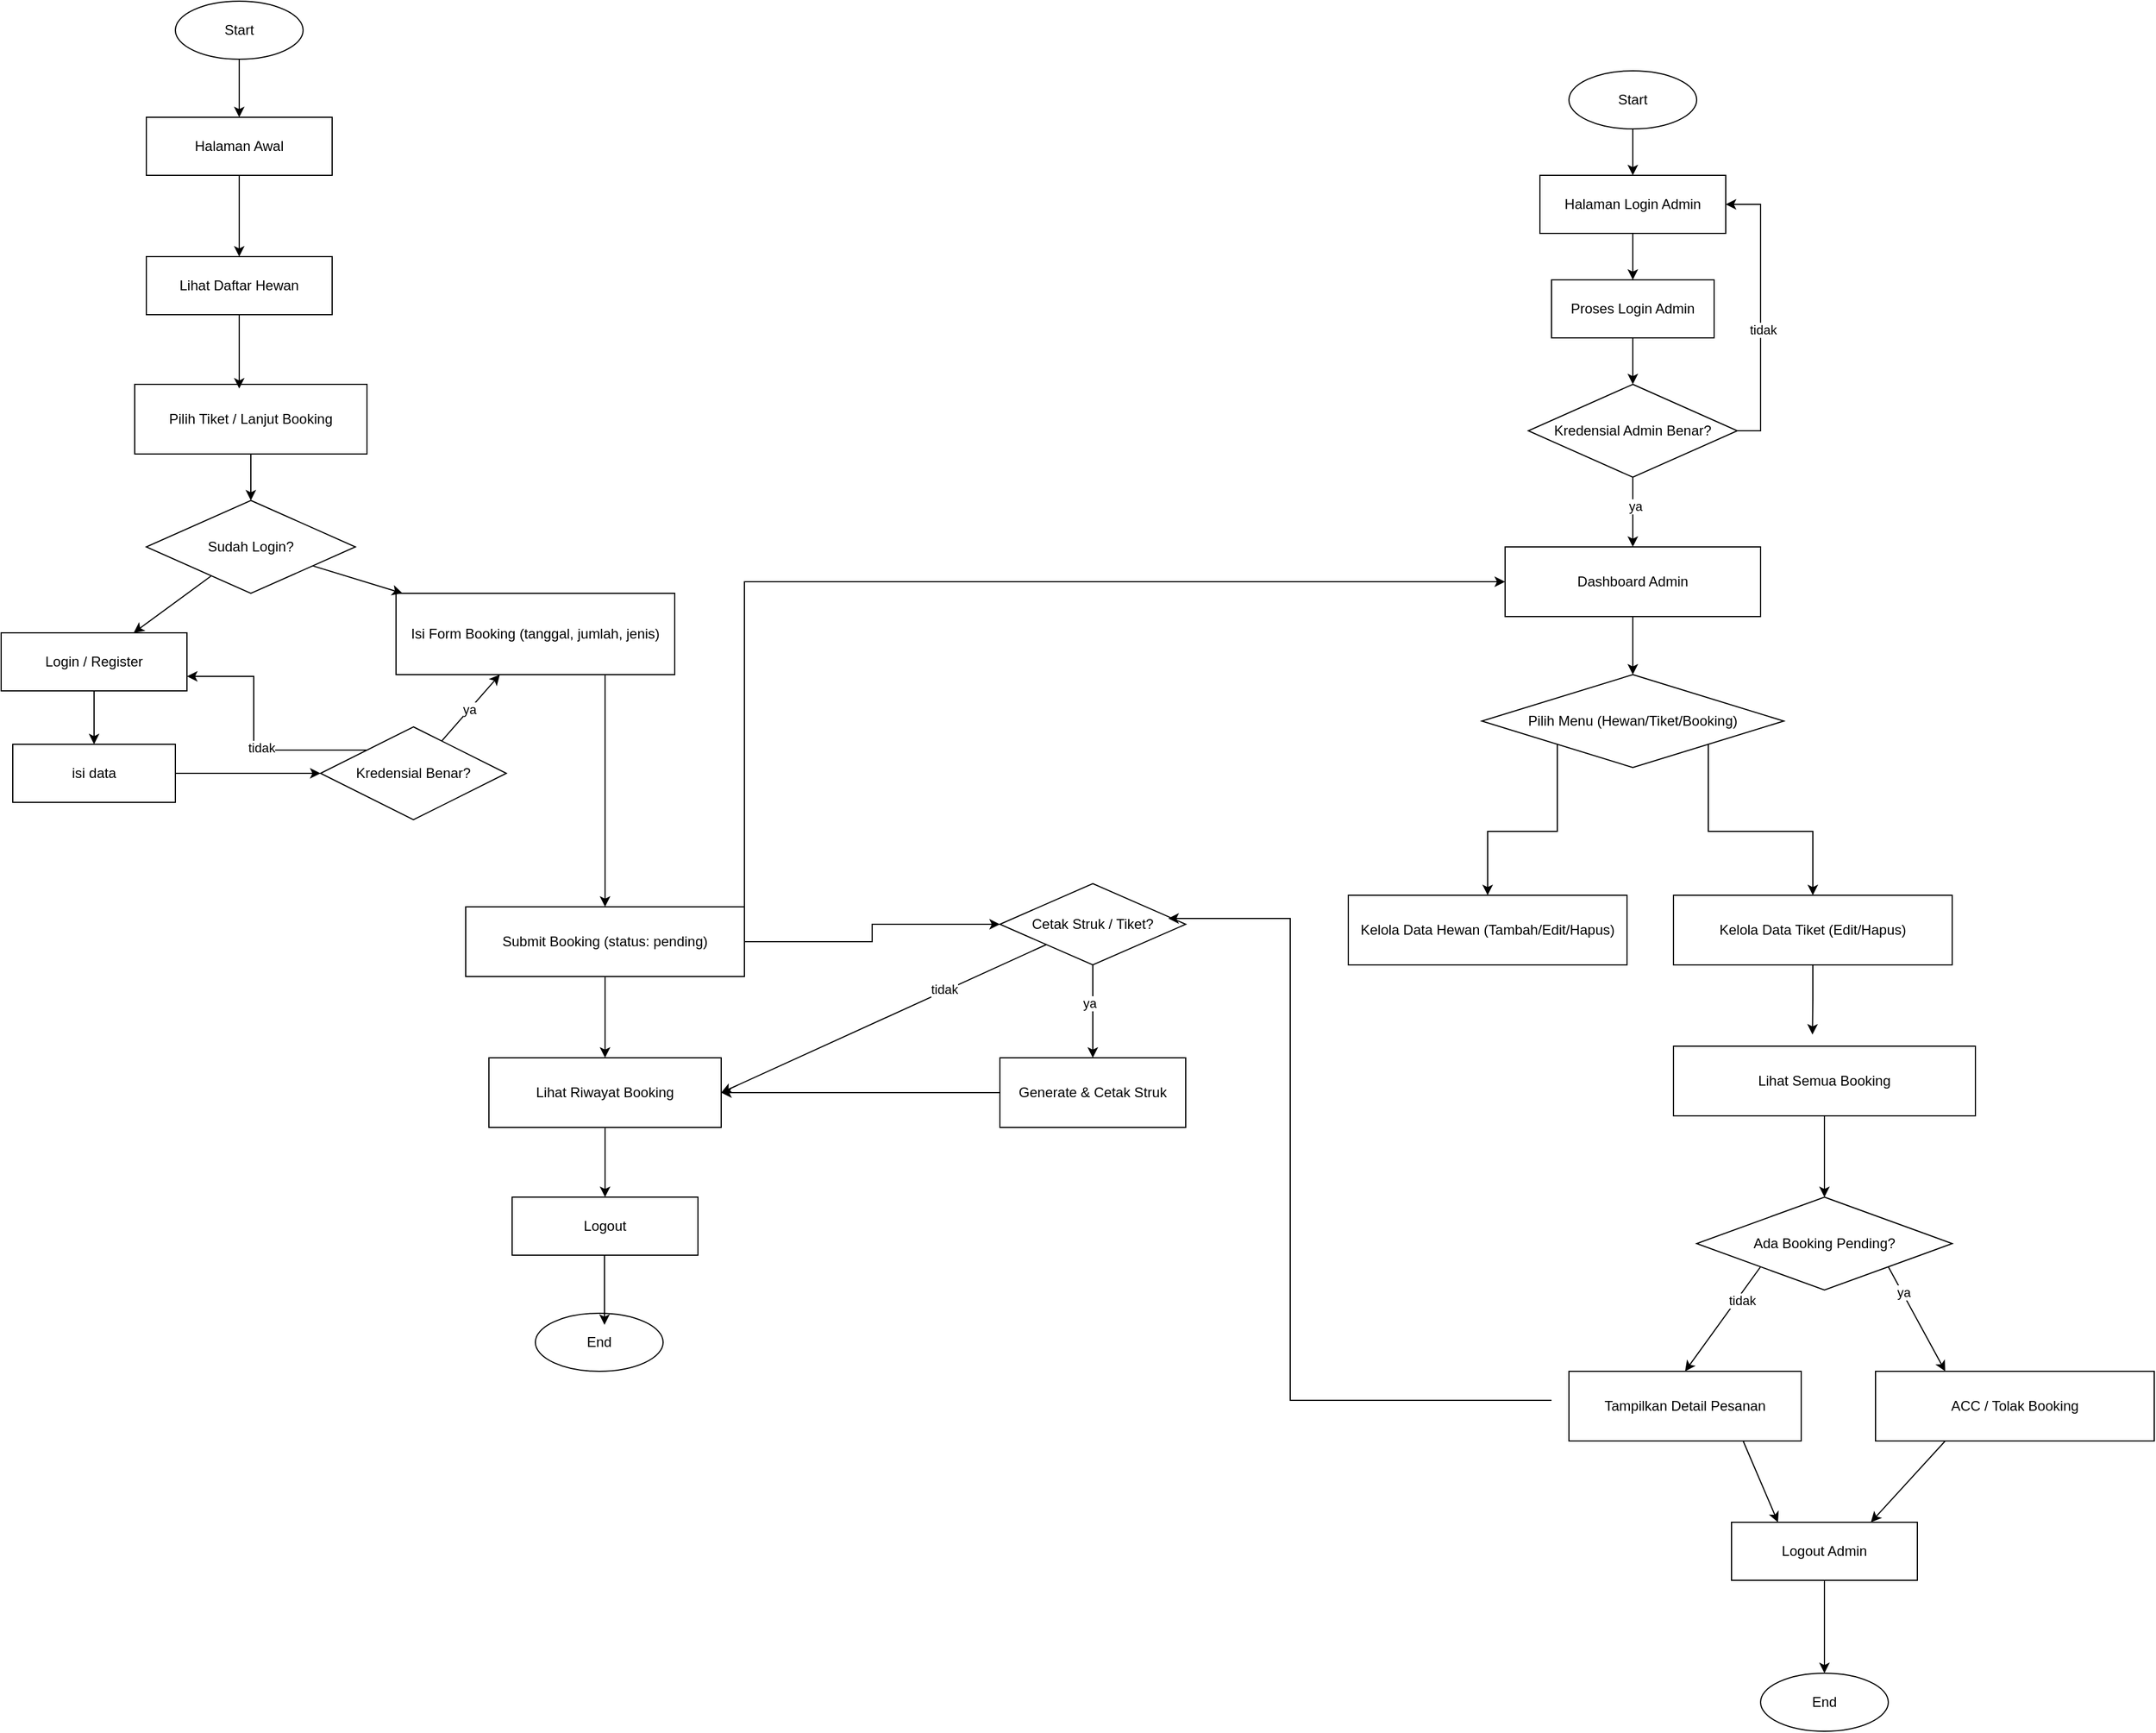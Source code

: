 <mxfile version="28.2.7">
  <diagram id="superflow" name="Flowchart Super Detail">
    <mxGraphModel dx="535684" dy="257780" grid="1" gridSize="10" guides="1" tooltips="1" connect="1" arrows="1" fold="1" page="1" pageScale="1" pageWidth="1169" pageHeight="827" math="0" shadow="0">
      <root>
        <mxCell id="0" />
        <mxCell id="1" parent="0" />
        <mxCell id="1amUDhfhZIu_v4LhFQTA-4" style="edgeStyle=orthogonalEdgeStyle;rounded=0;orthogonalLoop=1;jettySize=auto;html=1;exitX=0.5;exitY=1;exitDx=0;exitDy=0;entryX=0.5;entryY=0;entryDx=0;entryDy=0;" edge="1" parent="1" source="u_start" target="u_home">
          <mxGeometry relative="1" as="geometry" />
        </mxCell>
        <mxCell id="u_start" value="Start" style="ellipse;whiteSpace=wrap;html=1;strokeColor=#000000;fillColor=none;" parent="1" vertex="1">
          <mxGeometry x="50" y="-130" width="110" height="50" as="geometry" />
        </mxCell>
        <mxCell id="1amUDhfhZIu_v4LhFQTA-5" style="edgeStyle=orthogonalEdgeStyle;rounded=0;orthogonalLoop=1;jettySize=auto;html=1;exitX=0.5;exitY=1;exitDx=0;exitDy=0;entryX=0.5;entryY=0;entryDx=0;entryDy=0;" edge="1" parent="1" source="u_home" target="u_view_animals">
          <mxGeometry relative="1" as="geometry" />
        </mxCell>
        <mxCell id="u_home" value="Halaman Awal" style="rounded=0;whiteSpace=wrap;html=1;strokeColor=#000000;fillColor=none;" parent="1" vertex="1">
          <mxGeometry x="25" y="-30" width="160" height="50" as="geometry" />
        </mxCell>
        <mxCell id="u_view_animals" value="Lihat Daftar Hewan" style="rounded=0;whiteSpace=wrap;html=1;strokeColor=#000000;fillColor=none;" parent="1" vertex="1">
          <mxGeometry x="25" y="90" width="160" height="50" as="geometry" />
        </mxCell>
        <mxCell id="1amUDhfhZIu_v4LhFQTA-7" style="edgeStyle=orthogonalEdgeStyle;rounded=0;orthogonalLoop=1;jettySize=auto;html=1;exitX=0.5;exitY=1;exitDx=0;exitDy=0;entryX=0.5;entryY=0;entryDx=0;entryDy=0;" edge="1" parent="1" source="u_select_ticket" target="u_check_login">
          <mxGeometry relative="1" as="geometry" />
        </mxCell>
        <mxCell id="u_select_ticket" value="Pilih Tiket / Lanjut Booking" style="rounded=0;whiteSpace=wrap;html=1;strokeColor=#000000;fillColor=none;" parent="1" vertex="1">
          <mxGeometry x="15" y="200" width="200" height="60" as="geometry" />
        </mxCell>
        <mxCell id="u_check_login" value="Sudah Login?" style="rhombus;whiteSpace=wrap;html=1;strokeColor=#000000;fillColor=none;" parent="1" vertex="1">
          <mxGeometry x="25" y="300" width="180" height="80" as="geometry" />
        </mxCell>
        <mxCell id="u_login_register" value="Login / Register" style="rounded=0;whiteSpace=wrap;html=1;strokeColor=#000000;fillColor=none;" parent="1" vertex="1">
          <mxGeometry x="-100" y="414" width="160" height="50" as="geometry" />
        </mxCell>
        <mxCell id="1amUDhfhZIu_v4LhFQTA-10" style="edgeStyle=orthogonalEdgeStyle;rounded=0;orthogonalLoop=1;jettySize=auto;html=1;exitX=1;exitY=0.5;exitDx=0;exitDy=0;entryX=0;entryY=0.5;entryDx=0;entryDy=0;" edge="1" parent="1" source="u_login_process" target="u_login_result">
          <mxGeometry relative="1" as="geometry" />
        </mxCell>
        <mxCell id="u_login_process" value="isi data" style="rounded=0;whiteSpace=wrap;html=1;strokeColor=#000000;fillColor=none;" parent="1" vertex="1">
          <mxGeometry x="-90" y="510" width="140" height="50" as="geometry" />
        </mxCell>
        <mxCell id="1amUDhfhZIu_v4LhFQTA-11" style="edgeStyle=orthogonalEdgeStyle;rounded=0;orthogonalLoop=1;jettySize=auto;html=1;exitX=0;exitY=0;exitDx=0;exitDy=0;entryX=1;entryY=0.75;entryDx=0;entryDy=0;" edge="1" parent="1" source="u_login_result" target="u_login_register">
          <mxGeometry relative="1" as="geometry" />
        </mxCell>
        <mxCell id="1amUDhfhZIu_v4LhFQTA-12" value="tidak" style="edgeLabel;html=1;align=center;verticalAlign=middle;resizable=0;points=[];" vertex="1" connectable="0" parent="1amUDhfhZIu_v4LhFQTA-11">
          <mxGeometry x="-0.167" y="-2" relative="1" as="geometry">
            <mxPoint as="offset" />
          </mxGeometry>
        </mxCell>
        <mxCell id="u_login_result" value="Kredensial Benar?" style="rhombus;whiteSpace=wrap;html=1;strokeColor=#000000;fillColor=none;" parent="1" vertex="1">
          <mxGeometry x="175" y="495" width="160" height="80" as="geometry" />
        </mxCell>
        <mxCell id="1amUDhfhZIu_v4LhFQTA-14" style="edgeStyle=orthogonalEdgeStyle;rounded=0;orthogonalLoop=1;jettySize=auto;html=1;exitX=0.75;exitY=1;exitDx=0;exitDy=0;entryX=0.5;entryY=0;entryDx=0;entryDy=0;" edge="1" parent="1" source="u_fill_booking" target="u_submit_booking">
          <mxGeometry relative="1" as="geometry" />
        </mxCell>
        <mxCell id="u_fill_booking" value="Isi Form Booking (tanggal, jumlah, jenis)" style="rounded=0;whiteSpace=wrap;html=1;strokeColor=#000000;fillColor=none;" parent="1" vertex="1">
          <mxGeometry x="240" y="380" width="240" height="70" as="geometry" />
        </mxCell>
        <mxCell id="1amUDhfhZIu_v4LhFQTA-15" style="edgeStyle=orthogonalEdgeStyle;rounded=0;orthogonalLoop=1;jettySize=auto;html=1;exitX=0.5;exitY=1;exitDx=0;exitDy=0;entryX=0.5;entryY=0;entryDx=0;entryDy=0;" edge="1" parent="1" source="u_submit_booking" target="u_view_history">
          <mxGeometry relative="1" as="geometry" />
        </mxCell>
        <mxCell id="1amUDhfhZIu_v4LhFQTA-20" style="edgeStyle=orthogonalEdgeStyle;rounded=0;orthogonalLoop=1;jettySize=auto;html=1;exitX=1;exitY=0.5;exitDx=0;exitDy=0;entryX=0;entryY=0.5;entryDx=0;entryDy=0;" edge="1" parent="1" source="u_submit_booking" target="a_dashboard">
          <mxGeometry relative="1" as="geometry">
            <Array as="points">
              <mxPoint x="540" y="370" />
            </Array>
          </mxGeometry>
        </mxCell>
        <mxCell id="1amUDhfhZIu_v4LhFQTA-32" style="edgeStyle=orthogonalEdgeStyle;rounded=0;orthogonalLoop=1;jettySize=auto;html=1;exitX=1;exitY=0.5;exitDx=0;exitDy=0;entryX=0;entryY=0.5;entryDx=0;entryDy=0;" edge="1" parent="1" source="u_submit_booking" target="u_print_option">
          <mxGeometry relative="1" as="geometry" />
        </mxCell>
        <mxCell id="u_submit_booking" value="Submit Booking (status: pending)" style="rounded=0;whiteSpace=wrap;html=1;strokeColor=#000000;fillColor=none;" parent="1" vertex="1">
          <mxGeometry x="300" y="650" width="240" height="60" as="geometry" />
        </mxCell>
        <mxCell id="1amUDhfhZIu_v4LhFQTA-49" style="edgeStyle=orthogonalEdgeStyle;rounded=0;orthogonalLoop=1;jettySize=auto;html=1;exitX=0;exitY=0.5;exitDx=0;exitDy=0;entryX=1;entryY=0.5;entryDx=0;entryDy=0;" edge="1" parent="1">
          <mxGeometry relative="1" as="geometry">
            <mxPoint x="1235.0" y="1075.0" as="sourcePoint" />
            <mxPoint x="905.0" y="660.0" as="targetPoint" />
            <Array as="points">
              <mxPoint x="1010" y="1075" />
              <mxPoint x="1010" y="660" />
            </Array>
          </mxGeometry>
        </mxCell>
        <mxCell id="u_view_order_detail" value="Tampilkan Detail Pesanan" style="rounded=0;whiteSpace=wrap;html=1;strokeColor=#000000;fillColor=none;" parent="1" vertex="1">
          <mxGeometry x="1250" y="1050" width="200" height="60" as="geometry" />
        </mxCell>
        <mxCell id="1amUDhfhZIu_v4LhFQTA-33" style="edgeStyle=orthogonalEdgeStyle;rounded=0;orthogonalLoop=1;jettySize=auto;html=1;exitX=0.5;exitY=1;exitDx=0;exitDy=0;entryX=0.5;entryY=0;entryDx=0;entryDy=0;" edge="1" parent="1" source="u_print_option" target="u_print">
          <mxGeometry relative="1" as="geometry" />
        </mxCell>
        <mxCell id="1amUDhfhZIu_v4LhFQTA-38" value="ya" style="edgeLabel;html=1;align=center;verticalAlign=middle;resizable=0;points=[];" vertex="1" connectable="0" parent="1amUDhfhZIu_v4LhFQTA-33">
          <mxGeometry x="-0.184" y="-3" relative="1" as="geometry">
            <mxPoint as="offset" />
          </mxGeometry>
        </mxCell>
        <mxCell id="u_print_option" value="Cetak Struk / Tiket?" style="rhombus;whiteSpace=wrap;html=1;strokeColor=#000000;fillColor=none;" parent="1" vertex="1">
          <mxGeometry x="760" y="630" width="160" height="70" as="geometry" />
        </mxCell>
        <mxCell id="1amUDhfhZIu_v4LhFQTA-39" style="edgeStyle=orthogonalEdgeStyle;rounded=0;orthogonalLoop=1;jettySize=auto;html=1;exitX=0;exitY=0.5;exitDx=0;exitDy=0;" edge="1" parent="1" source="u_print" target="u_view_history">
          <mxGeometry relative="1" as="geometry" />
        </mxCell>
        <mxCell id="u_print" value="Generate &amp; Cetak Struk" style="rounded=0;whiteSpace=wrap;html=1;strokeColor=#000000;fillColor=none;" parent="1" vertex="1">
          <mxGeometry x="760" y="780" width="160" height="60" as="geometry" />
        </mxCell>
        <mxCell id="1amUDhfhZIu_v4LhFQTA-16" style="edgeStyle=orthogonalEdgeStyle;rounded=0;orthogonalLoop=1;jettySize=auto;html=1;exitX=0.5;exitY=1;exitDx=0;exitDy=0;entryX=0.5;entryY=0;entryDx=0;entryDy=0;" edge="1" parent="1" source="u_view_history" target="u_logout">
          <mxGeometry relative="1" as="geometry" />
        </mxCell>
        <mxCell id="u_view_history" value="Lihat Riwayat Booking" style="rounded=0;whiteSpace=wrap;html=1;strokeColor=#000000;fillColor=none;" parent="1" vertex="1">
          <mxGeometry x="320" y="780" width="200" height="60" as="geometry" />
        </mxCell>
        <mxCell id="u_logout" value="Logout" style="rounded=0;whiteSpace=wrap;html=1;strokeColor=#000000;fillColor=none;" parent="1" vertex="1">
          <mxGeometry x="340" y="900" width="160" height="50" as="geometry" />
        </mxCell>
        <mxCell id="u_end" value="End" style="ellipse;whiteSpace=wrap;html=1;strokeColor=#000000;fillColor=none;" parent="1" vertex="1">
          <mxGeometry x="360" y="1000" width="110" height="50" as="geometry" />
        </mxCell>
        <mxCell id="1amUDhfhZIu_v4LhFQTA-21" style="edgeStyle=orthogonalEdgeStyle;rounded=0;orthogonalLoop=1;jettySize=auto;html=1;exitX=0.5;exitY=1;exitDx=0;exitDy=0;entryX=0.5;entryY=0;entryDx=0;entryDy=0;" edge="1" parent="1" source="a_start" target="a_login_page">
          <mxGeometry relative="1" as="geometry" />
        </mxCell>
        <mxCell id="a_start" value="Start" style="ellipse;whiteSpace=wrap;html=1;strokeColor=#000000;fillColor=none;" parent="1" vertex="1">
          <mxGeometry x="1250" y="-70" width="110" height="50" as="geometry" />
        </mxCell>
        <mxCell id="1amUDhfhZIu_v4LhFQTA-22" style="edgeStyle=orthogonalEdgeStyle;rounded=0;orthogonalLoop=1;jettySize=auto;html=1;exitX=0.5;exitY=1;exitDx=0;exitDy=0;entryX=0.5;entryY=0;entryDx=0;entryDy=0;" edge="1" parent="1" source="a_login_page" target="a_login_proc">
          <mxGeometry relative="1" as="geometry" />
        </mxCell>
        <mxCell id="a_login_page" value="Halaman Login Admin" style="rounded=0;whiteSpace=wrap;html=1;strokeColor=#000000;fillColor=none;" parent="1" vertex="1">
          <mxGeometry x="1225" y="20" width="160" height="50" as="geometry" />
        </mxCell>
        <mxCell id="1amUDhfhZIu_v4LhFQTA-23" style="edgeStyle=orthogonalEdgeStyle;rounded=0;orthogonalLoop=1;jettySize=auto;html=1;exitX=0.5;exitY=1;exitDx=0;exitDy=0;entryX=0.5;entryY=0;entryDx=0;entryDy=0;" edge="1" parent="1" source="a_login_proc" target="a_login_valid">
          <mxGeometry relative="1" as="geometry" />
        </mxCell>
        <mxCell id="a_login_proc" value="Proses Login Admin" style="rounded=0;whiteSpace=wrap;html=1;strokeColor=#000000;fillColor=none;" parent="1" vertex="1">
          <mxGeometry x="1235" y="110" width="140" height="50" as="geometry" />
        </mxCell>
        <mxCell id="1amUDhfhZIu_v4LhFQTA-24" style="edgeStyle=orthogonalEdgeStyle;rounded=0;orthogonalLoop=1;jettySize=auto;html=1;exitX=1;exitY=0.5;exitDx=0;exitDy=0;entryX=1;entryY=0.5;entryDx=0;entryDy=0;" edge="1" parent="1" source="a_login_valid" target="a_login_page">
          <mxGeometry relative="1" as="geometry" />
        </mxCell>
        <mxCell id="1amUDhfhZIu_v4LhFQTA-25" value="tidak" style="edgeLabel;html=1;align=center;verticalAlign=middle;resizable=0;points=[];" vertex="1" connectable="0" parent="1amUDhfhZIu_v4LhFQTA-24">
          <mxGeometry x="-0.127" y="-2" relative="1" as="geometry">
            <mxPoint as="offset" />
          </mxGeometry>
        </mxCell>
        <mxCell id="1amUDhfhZIu_v4LhFQTA-26" style="edgeStyle=orthogonalEdgeStyle;rounded=0;orthogonalLoop=1;jettySize=auto;html=1;exitX=0.5;exitY=1;exitDx=0;exitDy=0;entryX=0.5;entryY=0;entryDx=0;entryDy=0;" edge="1" parent="1" source="a_login_valid" target="a_dashboard">
          <mxGeometry relative="1" as="geometry" />
        </mxCell>
        <mxCell id="1amUDhfhZIu_v4LhFQTA-27" value="ya" style="edgeLabel;html=1;align=center;verticalAlign=middle;resizable=0;points=[];" vertex="1" connectable="0" parent="1amUDhfhZIu_v4LhFQTA-26">
          <mxGeometry x="-0.163" y="2" relative="1" as="geometry">
            <mxPoint as="offset" />
          </mxGeometry>
        </mxCell>
        <mxCell id="a_login_valid" value="Kredensial Admin Benar?" style="rhombus;whiteSpace=wrap;html=1;strokeColor=#000000;fillColor=none;" parent="1" vertex="1">
          <mxGeometry x="1215" y="200" width="180" height="80" as="geometry" />
        </mxCell>
        <mxCell id="1amUDhfhZIu_v4LhFQTA-28" style="edgeStyle=orthogonalEdgeStyle;rounded=0;orthogonalLoop=1;jettySize=auto;html=1;exitX=0.5;exitY=1;exitDx=0;exitDy=0;entryX=0.5;entryY=0;entryDx=0;entryDy=0;" edge="1" parent="1" source="a_dashboard" target="a_choose_menu">
          <mxGeometry relative="1" as="geometry" />
        </mxCell>
        <mxCell id="a_dashboard" value="Dashboard Admin" style="rounded=0;whiteSpace=wrap;html=1;strokeColor=#000000;fillColor=none;" parent="1" vertex="1">
          <mxGeometry x="1195" y="340" width="220" height="60" as="geometry" />
        </mxCell>
        <mxCell id="1amUDhfhZIu_v4LhFQTA-29" style="edgeStyle=orthogonalEdgeStyle;rounded=0;orthogonalLoop=1;jettySize=auto;html=1;exitX=0;exitY=1;exitDx=0;exitDy=0;" edge="1" parent="1" source="a_choose_menu" target="a_manage_animals">
          <mxGeometry relative="1" as="geometry" />
        </mxCell>
        <mxCell id="1amUDhfhZIu_v4LhFQTA-30" style="edgeStyle=orthogonalEdgeStyle;rounded=0;orthogonalLoop=1;jettySize=auto;html=1;exitX=1;exitY=1;exitDx=0;exitDy=0;entryX=0.5;entryY=0;entryDx=0;entryDy=0;" edge="1" parent="1" source="a_choose_menu" target="a_manage_tickets">
          <mxGeometry relative="1" as="geometry" />
        </mxCell>
        <mxCell id="a_choose_menu" value="Pilih Menu (Hewan/Tiket/Booking)" style="rhombus;whiteSpace=wrap;html=1;strokeColor=#000000;fillColor=none;" parent="1" vertex="1">
          <mxGeometry x="1175" y="450" width="260" height="80" as="geometry" />
        </mxCell>
        <mxCell id="a_manage_animals" value="Kelola Data Hewan (Tambah/Edit/Hapus)" style="rounded=0;whiteSpace=wrap;html=1;strokeColor=#000000;fillColor=none;" parent="1" vertex="1">
          <mxGeometry x="1060" y="640" width="240" height="60" as="geometry" />
        </mxCell>
        <mxCell id="1amUDhfhZIu_v4LhFQTA-41" style="edgeStyle=orthogonalEdgeStyle;rounded=0;orthogonalLoop=1;jettySize=auto;html=1;exitX=0.5;exitY=1;exitDx=0;exitDy=0;" edge="1" parent="1" source="a_manage_tickets">
          <mxGeometry relative="1" as="geometry">
            <mxPoint x="1459.667" y="760" as="targetPoint" />
          </mxGeometry>
        </mxCell>
        <mxCell id="a_manage_tickets" value="Kelola Data Tiket (Edit/Hapus)" style="rounded=0;whiteSpace=wrap;html=1;strokeColor=#000000;fillColor=none;" parent="1" vertex="1">
          <mxGeometry x="1340" y="640" width="240" height="60" as="geometry" />
        </mxCell>
        <mxCell id="a_view_bookings" value="Lihat Semua Booking" style="rounded=0;whiteSpace=wrap;html=1;strokeColor=#000000;fillColor=none;" parent="1" vertex="1">
          <mxGeometry x="1340" y="770" width="260" height="60" as="geometry" />
        </mxCell>
        <mxCell id="a_pending_check" value="Ada Booking Pending?" style="rhombus;whiteSpace=wrap;html=1;strokeColor=#000000;fillColor=none;" parent="1" vertex="1">
          <mxGeometry x="1360" y="900" width="220" height="80" as="geometry" />
        </mxCell>
        <mxCell id="a_acc_reject" value="ACC / Tolak Booking" style="rounded=0;whiteSpace=wrap;html=1;strokeColor=#000000;fillColor=none;" parent="1" vertex="1">
          <mxGeometry x="1514" y="1050" width="240" height="60" as="geometry" />
        </mxCell>
        <mxCell id="a_logout" value="Logout Admin" style="rounded=0;whiteSpace=wrap;html=1;strokeColor=#000000;fillColor=none;" parent="1" vertex="1">
          <mxGeometry x="1390" y="1180" width="160" height="50" as="geometry" />
        </mxCell>
        <mxCell id="a_end" value="End" style="ellipse;whiteSpace=wrap;html=1;strokeColor=#000000;fillColor=none;" parent="1" vertex="1">
          <mxGeometry x="1415" y="1310" width="110" height="50" as="geometry" />
        </mxCell>
        <mxCell id="e1" parent="1" source="u_start" target="u_home" edge="1" />
        <mxCell id="e2" parent="1" source="u_home" target="u_view_animals" edge="1" />
        <mxCell id="e3" parent="1" source="u_view_animals" target="u_select_ticket" edge="1" />
        <mxCell id="e4" parent="1" source="u_select_ticket" target="u_check_login" edge="1" />
        <mxCell id="e5" parent="1" source="u_check_login" target="u_login_register" edge="1">
          <mxGeometry relative="1" as="geometry">
            <mxPoint x="110" y="470" as="targetPoint" />
          </mxGeometry>
        </mxCell>
        <mxCell id="e6" parent="1" source="u_login_register" target="u_login_process" edge="1" />
        <mxCell id="e7" parent="1" source="u_login_process" target="u_login_result" edge="1" />
        <mxCell id="e8" parent="1" source="u_login_result" target="u_fill_booking" edge="1">
          <mxGeometry relative="1" as="geometry">
            <mxPoint x="260" y="620" as="targetPoint" />
          </mxGeometry>
        </mxCell>
        <mxCell id="1amUDhfhZIu_v4LhFQTA-13" value="ya" style="edgeLabel;html=1;align=center;verticalAlign=middle;resizable=0;points=[];" vertex="1" connectable="0" parent="e8">
          <mxGeometry x="-0.049" y="1" relative="1" as="geometry">
            <mxPoint as="offset" />
          </mxGeometry>
        </mxCell>
        <mxCell id="e9" parent="1" source="u_check_login" target="u_fill_booking" edge="1">
          <mxGeometry relative="1" as="geometry">
            <mxPoint x="130" y="620" as="targetPoint" />
          </mxGeometry>
        </mxCell>
        <mxCell id="e10" parent="1" source="u_fill_booking" target="u_submit_booking" edge="1" />
        <mxCell id="e11" parent="1" source="u_submit_booking" target="u_view_order_detail" edge="1" />
        <mxCell id="e12" parent="1" source="u_view_order_detail" target="u_print_option" edge="1" />
        <mxCell id="e13" parent="1" source="u_print_option" target="u_print" edge="1" />
        <mxCell id="e14" parent="1" source="u_print_option" target="u_view_history" edge="1" />
        <mxCell id="e15" parent="1" source="u_view_history" target="u_logout" edge="1" />
        <mxCell id="e16" parent="1" source="u_view_order_detail" target="u_logout" edge="1" />
        <mxCell id="e17" parent="1" source="u_logout" target="u_end" edge="1" />
        <mxCell id="ae1" parent="1" source="a_start" target="a_login_page" edge="1" />
        <mxCell id="ae2" parent="1" source="a_login_page" target="a_login_proc" edge="1" />
        <mxCell id="ae3" parent="1" source="a_login_proc" target="a_login_valid" edge="1" />
        <mxCell id="ae4" parent="1" source="a_login_valid" target="a_dashboard" edge="1" />
        <mxCell id="ae5" parent="1" source="a_dashboard" target="a_choose_menu" edge="1" />
        <mxCell id="ae6" parent="1" source="a_choose_menu" target="a_manage_animals" edge="1" />
        <mxCell id="ae7" parent="1" source="a_choose_menu" target="a_manage_tickets" edge="1" />
        <mxCell id="ae8" parent="1" source="a_choose_menu" target="a_view_bookings" edge="1" />
        <mxCell id="ae9" parent="1" source="a_view_bookings" target="a_pending_check" edge="1" />
        <mxCell id="ae10" parent="1" source="a_pending_check" target="a_acc_reject" edge="1" />
        <mxCell id="ae11" parent="1" source="a_acc_reject" target="a_logout" edge="1" />
        <mxCell id="ae12" parent="1" source="a_logout" target="a_end" edge="1" />
        <mxCell id="ae13" parent="1" source="a_manage_animals" target="a_choose_menu" edge="1" />
        <mxCell id="ae14" parent="1" source="a_manage_tickets" target="a_choose_menu" edge="1" />
        <mxCell id="ae15" parent="1" source="a_acc_reject" target="u_view_order_detail" edge="1" />
        <mxCell id="1amUDhfhZIu_v4LhFQTA-1" style="edgeStyle=orthogonalEdgeStyle;rounded=0;orthogonalLoop=1;jettySize=auto;html=1;exitX=0.5;exitY=1;exitDx=0;exitDy=0;" edge="1" parent="1" source="a_login_page" target="a_login_page">
          <mxGeometry relative="1" as="geometry" />
        </mxCell>
        <mxCell id="1amUDhfhZIu_v4LhFQTA-6" style="edgeStyle=orthogonalEdgeStyle;rounded=0;orthogonalLoop=1;jettySize=auto;html=1;exitX=0.5;exitY=1;exitDx=0;exitDy=0;entryX=0.45;entryY=0.061;entryDx=0;entryDy=0;entryPerimeter=0;" edge="1" parent="1" source="u_view_animals" target="u_select_ticket">
          <mxGeometry relative="1" as="geometry" />
        </mxCell>
        <mxCell id="1amUDhfhZIu_v4LhFQTA-8" style="edgeStyle=orthogonalEdgeStyle;rounded=0;orthogonalLoop=1;jettySize=auto;html=1;exitX=0.5;exitY=1;exitDx=0;exitDy=0;entryX=0.5;entryY=0;entryDx=0;entryDy=0;" edge="1" parent="1" source="u_login_register" target="u_login_process">
          <mxGeometry relative="1" as="geometry" />
        </mxCell>
        <mxCell id="1amUDhfhZIu_v4LhFQTA-19" style="edgeStyle=orthogonalEdgeStyle;rounded=0;orthogonalLoop=1;jettySize=auto;html=1;exitX=0.5;exitY=1;exitDx=0;exitDy=0;entryX=0.5;entryY=0;entryDx=0;entryDy=0;" edge="1" parent="1">
          <mxGeometry relative="1" as="geometry">
            <mxPoint x="419.52" y="950" as="sourcePoint" />
            <mxPoint x="419.52" y="1010" as="targetPoint" />
          </mxGeometry>
        </mxCell>
        <mxCell id="1amUDhfhZIu_v4LhFQTA-36" value="" style="endArrow=classic;html=1;rounded=0;entryX=1;entryY=0.5;entryDx=0;entryDy=0;exitX=0;exitY=1;exitDx=0;exitDy=0;" edge="1" parent="1" source="u_print_option" target="u_view_history">
          <mxGeometry width="50" height="50" relative="1" as="geometry">
            <mxPoint x="770" y="830" as="sourcePoint" />
            <mxPoint x="820" y="780" as="targetPoint" />
          </mxGeometry>
        </mxCell>
        <mxCell id="1amUDhfhZIu_v4LhFQTA-37" value="tidak" style="edgeLabel;html=1;align=center;verticalAlign=middle;resizable=0;points=[];" vertex="1" connectable="0" parent="1amUDhfhZIu_v4LhFQTA-36">
          <mxGeometry x="-0.378" y="-1" relative="1" as="geometry">
            <mxPoint x="-1" as="offset" />
          </mxGeometry>
        </mxCell>
        <mxCell id="1amUDhfhZIu_v4LhFQTA-42" value="" style="endArrow=classic;html=1;rounded=0;entryX=0.5;entryY=0;entryDx=0;entryDy=0;exitX=0.5;exitY=1;exitDx=0;exitDy=0;" edge="1" parent="1" source="a_view_bookings" target="a_pending_check">
          <mxGeometry width="50" height="50" relative="1" as="geometry">
            <mxPoint x="1180" y="1000" as="sourcePoint" />
            <mxPoint x="1230" y="950" as="targetPoint" />
          </mxGeometry>
        </mxCell>
        <mxCell id="1amUDhfhZIu_v4LhFQTA-44" value="" style="endArrow=classic;html=1;rounded=0;entryX=0.5;entryY=0;entryDx=0;entryDy=0;exitX=0;exitY=1;exitDx=0;exitDy=0;" edge="1" parent="1" source="a_pending_check" target="u_view_order_detail">
          <mxGeometry width="50" height="50" relative="1" as="geometry">
            <mxPoint x="1480" y="840" as="sourcePoint" />
            <mxPoint x="1480" y="910" as="targetPoint" />
          </mxGeometry>
        </mxCell>
        <mxCell id="1amUDhfhZIu_v4LhFQTA-45" value="tidak" style="edgeLabel;html=1;align=center;verticalAlign=middle;resizable=0;points=[];" vertex="1" connectable="0" parent="1amUDhfhZIu_v4LhFQTA-44">
          <mxGeometry x="-0.402" y="4" relative="1" as="geometry">
            <mxPoint as="offset" />
          </mxGeometry>
        </mxCell>
        <mxCell id="1amUDhfhZIu_v4LhFQTA-46" value="" style="endArrow=classic;html=1;rounded=0;entryX=0.25;entryY=0;entryDx=0;entryDy=0;exitX=1;exitY=1;exitDx=0;exitDy=0;" edge="1" parent="1" source="a_pending_check" target="a_acc_reject">
          <mxGeometry width="50" height="50" relative="1" as="geometry">
            <mxPoint x="1425" y="970" as="sourcePoint" />
            <mxPoint x="1360" y="1060" as="targetPoint" />
          </mxGeometry>
        </mxCell>
        <mxCell id="1amUDhfhZIu_v4LhFQTA-48" value="ya" style="edgeLabel;html=1;align=center;verticalAlign=middle;resizable=0;points=[];" vertex="1" connectable="0" parent="1amUDhfhZIu_v4LhFQTA-46">
          <mxGeometry x="-0.491" y="2" relative="1" as="geometry">
            <mxPoint x="-1" as="offset" />
          </mxGeometry>
        </mxCell>
        <mxCell id="1amUDhfhZIu_v4LhFQTA-51" value="" style="endArrow=classic;html=1;rounded=0;exitX=0.75;exitY=1;exitDx=0;exitDy=0;entryX=0.25;entryY=0;entryDx=0;entryDy=0;" edge="1" parent="1" source="u_view_order_detail" target="a_logout">
          <mxGeometry width="50" height="50" relative="1" as="geometry">
            <mxPoint x="1370" y="1270" as="sourcePoint" />
            <mxPoint x="1420" y="1220" as="targetPoint" />
          </mxGeometry>
        </mxCell>
        <mxCell id="1amUDhfhZIu_v4LhFQTA-52" value="" style="endArrow=classic;html=1;rounded=0;exitX=0.25;exitY=1;exitDx=0;exitDy=0;entryX=0.75;entryY=0;entryDx=0;entryDy=0;" edge="1" parent="1" source="a_acc_reject" target="a_logout">
          <mxGeometry width="50" height="50" relative="1" as="geometry">
            <mxPoint x="1410" y="1120" as="sourcePoint" />
            <mxPoint x="1440" y="1190" as="targetPoint" />
          </mxGeometry>
        </mxCell>
        <mxCell id="1amUDhfhZIu_v4LhFQTA-54" value="" style="endArrow=classic;html=1;rounded=0;exitX=0.5;exitY=1;exitDx=0;exitDy=0;entryX=0.5;entryY=0;entryDx=0;entryDy=0;" edge="1" parent="1" source="a_logout" target="a_end">
          <mxGeometry width="50" height="50" relative="1" as="geometry">
            <mxPoint x="1584" y="1120" as="sourcePoint" />
            <mxPoint x="1520" y="1190" as="targetPoint" />
          </mxGeometry>
        </mxCell>
      </root>
    </mxGraphModel>
  </diagram>
</mxfile>
